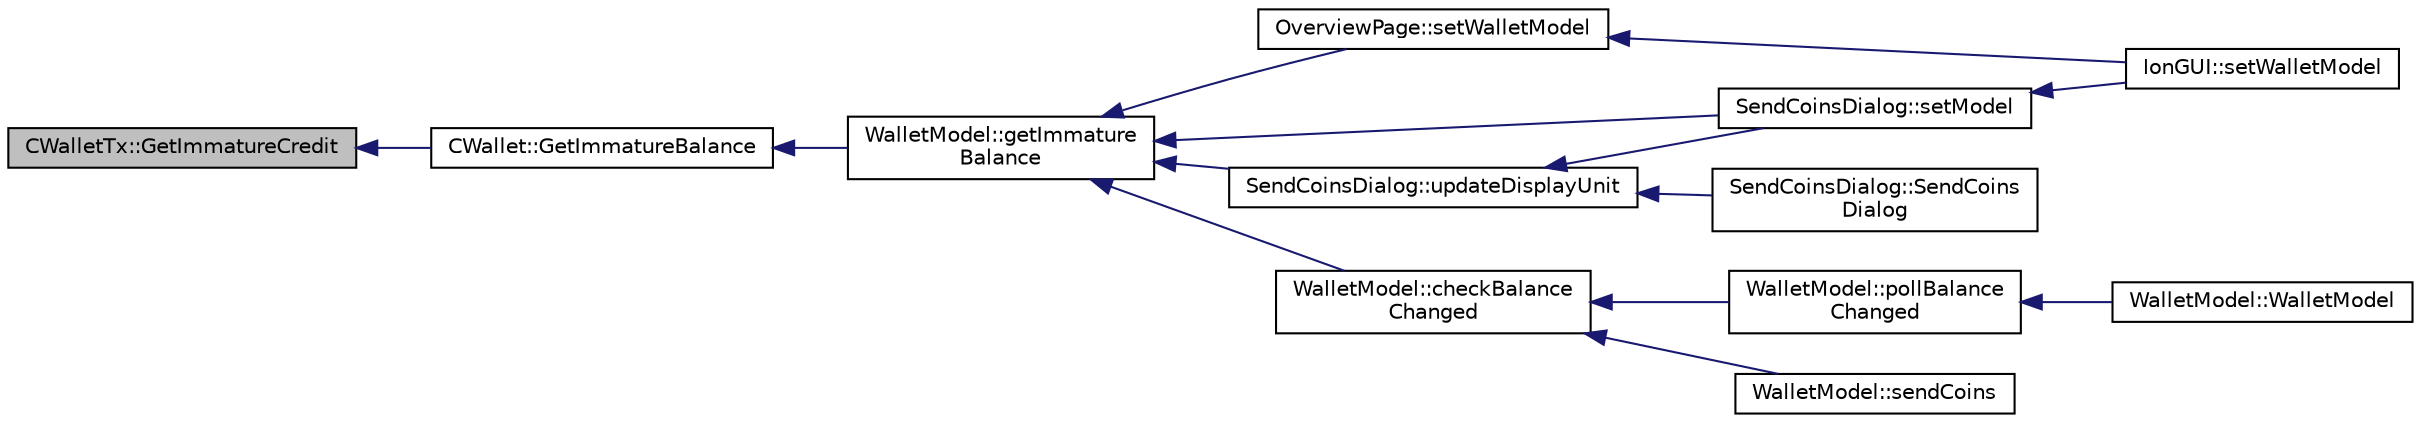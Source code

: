 digraph "CWalletTx::GetImmatureCredit"
{
  edge [fontname="Helvetica",fontsize="10",labelfontname="Helvetica",labelfontsize="10"];
  node [fontname="Helvetica",fontsize="10",shape=record];
  rankdir="LR";
  Node207 [label="CWalletTx::GetImmatureCredit",height=0.2,width=0.4,color="black", fillcolor="grey75", style="filled", fontcolor="black"];
  Node207 -> Node208 [dir="back",color="midnightblue",fontsize="10",style="solid",fontname="Helvetica"];
  Node208 [label="CWallet::GetImmatureBalance",height=0.2,width=0.4,color="black", fillcolor="white", style="filled",URL="$class_c_wallet.html#a6ab8dfa75c5c8d5539325f3981697964"];
  Node208 -> Node209 [dir="back",color="midnightblue",fontsize="10",style="solid",fontname="Helvetica"];
  Node209 [label="WalletModel::getImmature\lBalance",height=0.2,width=0.4,color="black", fillcolor="white", style="filled",URL="$class_wallet_model.html#ac5dbbc28b2c8ecd2e00fb45c6a2cb6f8"];
  Node209 -> Node210 [dir="back",color="midnightblue",fontsize="10",style="solid",fontname="Helvetica"];
  Node210 [label="OverviewPage::setWalletModel",height=0.2,width=0.4,color="black", fillcolor="white", style="filled",URL="$class_overview_page.html#a2ed52a3a87e9c74fee38fa873c9bc71f"];
  Node210 -> Node211 [dir="back",color="midnightblue",fontsize="10",style="solid",fontname="Helvetica"];
  Node211 [label="IonGUI::setWalletModel",height=0.2,width=0.4,color="black", fillcolor="white", style="filled",URL="$class_ion_g_u_i.html#a37f87db65498b036d387c705a749c45d",tooltip="Set the wallet model. "];
  Node209 -> Node212 [dir="back",color="midnightblue",fontsize="10",style="solid",fontname="Helvetica"];
  Node212 [label="SendCoinsDialog::setModel",height=0.2,width=0.4,color="black", fillcolor="white", style="filled",URL="$class_send_coins_dialog.html#a73a6c1b1850a334ee652ac167713a2aa"];
  Node212 -> Node211 [dir="back",color="midnightblue",fontsize="10",style="solid",fontname="Helvetica"];
  Node209 -> Node213 [dir="back",color="midnightblue",fontsize="10",style="solid",fontname="Helvetica"];
  Node213 [label="SendCoinsDialog::updateDisplayUnit",height=0.2,width=0.4,color="black", fillcolor="white", style="filled",URL="$class_send_coins_dialog.html#a74815ad8502b126200b6fd2e59e9f042"];
  Node213 -> Node214 [dir="back",color="midnightblue",fontsize="10",style="solid",fontname="Helvetica"];
  Node214 [label="SendCoinsDialog::SendCoins\lDialog",height=0.2,width=0.4,color="black", fillcolor="white", style="filled",URL="$class_send_coins_dialog.html#a0df5bc29d1df68eda44826651afc595f"];
  Node213 -> Node212 [dir="back",color="midnightblue",fontsize="10",style="solid",fontname="Helvetica"];
  Node209 -> Node215 [dir="back",color="midnightblue",fontsize="10",style="solid",fontname="Helvetica"];
  Node215 [label="WalletModel::checkBalance\lChanged",height=0.2,width=0.4,color="black", fillcolor="white", style="filled",URL="$class_wallet_model.html#adcc4eb8cd71cb4de223621866bb7fb7d"];
  Node215 -> Node216 [dir="back",color="midnightblue",fontsize="10",style="solid",fontname="Helvetica"];
  Node216 [label="WalletModel::pollBalance\lChanged",height=0.2,width=0.4,color="black", fillcolor="white", style="filled",URL="$class_wallet_model.html#a51469b2d95cfd4bc0a14ee456fca7b95"];
  Node216 -> Node217 [dir="back",color="midnightblue",fontsize="10",style="solid",fontname="Helvetica"];
  Node217 [label="WalletModel::WalletModel",height=0.2,width=0.4,color="black", fillcolor="white", style="filled",URL="$class_wallet_model.html#af50d9654d2f20e4e4f0789dcb64ad6b1"];
  Node215 -> Node218 [dir="back",color="midnightblue",fontsize="10",style="solid",fontname="Helvetica"];
  Node218 [label="WalletModel::sendCoins",height=0.2,width=0.4,color="black", fillcolor="white", style="filled",URL="$class_wallet_model.html#a053fb3ff2b8b0347f83e6bb591126746"];
}
